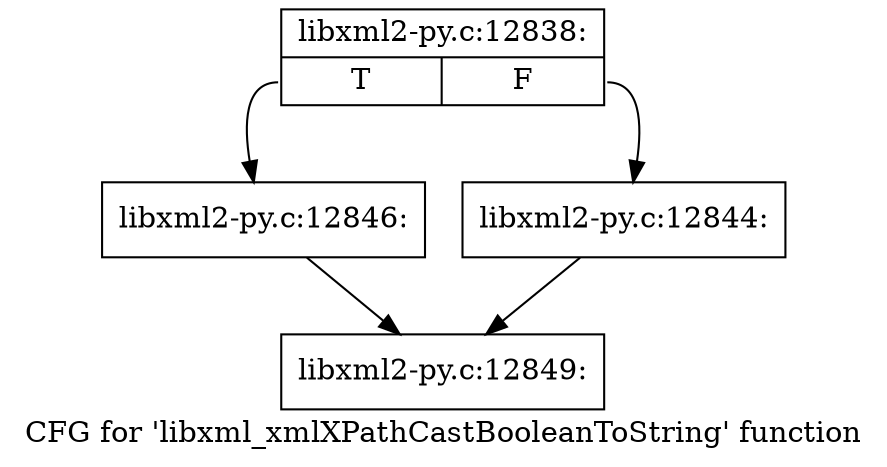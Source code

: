 digraph "CFG for 'libxml_xmlXPathCastBooleanToString' function" {
	label="CFG for 'libxml_xmlXPathCastBooleanToString' function";

	Node0x47898b0 [shape=record,label="{libxml2-py.c:12838:|{<s0>T|<s1>F}}"];
	Node0x47898b0:s0 -> Node0x478aca0;
	Node0x47898b0:s1 -> Node0x478ac50;
	Node0x478ac50 [shape=record,label="{libxml2-py.c:12844:}"];
	Node0x478ac50 -> Node0x47880c0;
	Node0x478aca0 [shape=record,label="{libxml2-py.c:12846:}"];
	Node0x478aca0 -> Node0x47880c0;
	Node0x47880c0 [shape=record,label="{libxml2-py.c:12849:}"];
}

